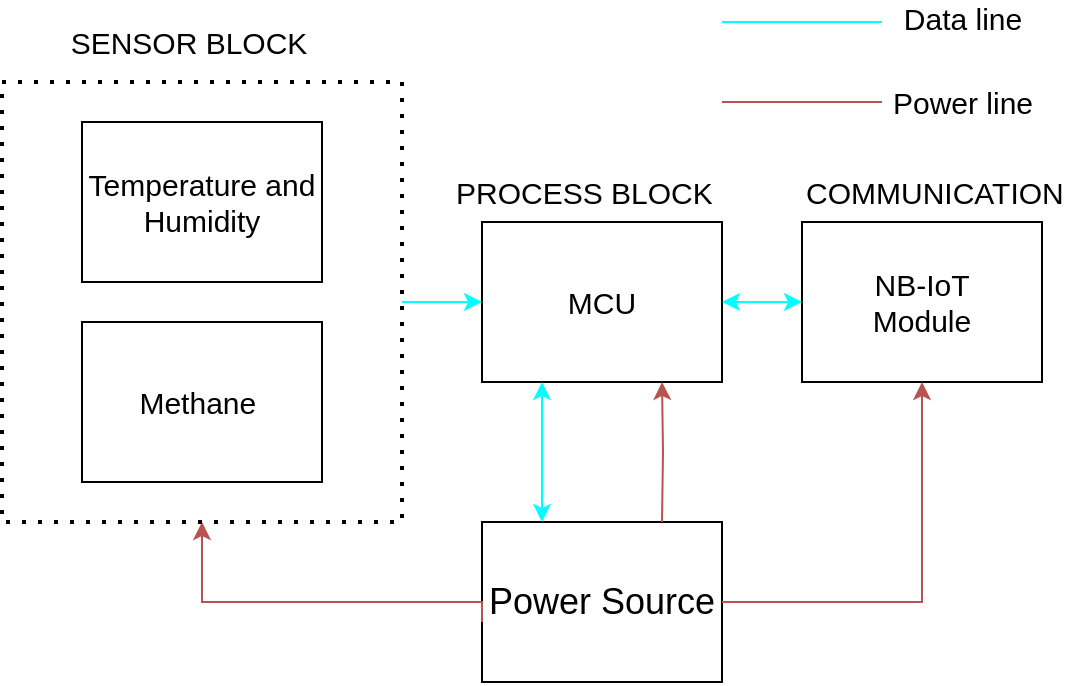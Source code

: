<mxfile version="24.6.4" type="github">
  <diagram name="Trang-1" id="wszEbrUYoofNr2Puhn1D">
    <mxGraphModel dx="868" dy="514" grid="1" gridSize="10" guides="1" tooltips="1" connect="1" arrows="1" fold="1" page="1" pageScale="1" pageWidth="827" pageHeight="1169" math="0" shadow="0">
      <root>
        <mxCell id="0" />
        <mxCell id="1" parent="0" />
        <mxCell id="eQCYtkuC7nbkRMiBcqjl-1" value="&lt;span style=&quot;font-size: 18px;&quot;&gt;Power Source&lt;/span&gt;" style="rounded=0;whiteSpace=wrap;html=1;" parent="1" vertex="1">
          <mxGeometry x="360" y="400" width="120" height="80" as="geometry" />
        </mxCell>
        <mxCell id="eQCYtkuC7nbkRMiBcqjl-5" value="" style="edgeStyle=orthogonalEdgeStyle;rounded=0;orthogonalLoop=1;jettySize=auto;html=1;fillColor=#f8cecc;gradientColor=#ea6b66;strokeColor=#b85450;exitX=0;exitY=0.5;exitDx=0;exitDy=0;" parent="1" edge="1">
          <mxGeometry relative="1" as="geometry">
            <Array as="points">
              <mxPoint x="220" y="440" />
            </Array>
            <mxPoint x="360" y="450" as="sourcePoint" />
            <mxPoint x="220" y="400" as="targetPoint" />
          </mxGeometry>
        </mxCell>
        <mxCell id="eQCYtkuC7nbkRMiBcqjl-4" value="&lt;font style=&quot;font-size: 15px;&quot;&gt;Methane&amp;nbsp;&lt;/font&gt;" style="whiteSpace=wrap;html=1;rounded=0;fontSize=11;" parent="1" vertex="1">
          <mxGeometry x="160" y="300" width="120" height="80" as="geometry" />
        </mxCell>
        <mxCell id="eQCYtkuC7nbkRMiBcqjl-6" value="&lt;font style=&quot;font-size: 15px;&quot;&gt;MCU&lt;/font&gt;" style="whiteSpace=wrap;html=1;rounded=0;fontSize=11;" parent="1" vertex="1">
          <mxGeometry x="360" y="250" width="120" height="80" as="geometry" />
        </mxCell>
        <mxCell id="eQCYtkuC7nbkRMiBcqjl-8" value="&lt;font style=&quot;font-size: 15px;&quot;&gt;NB-IoT&lt;/font&gt;&lt;div style=&quot;font-size: 15px;&quot;&gt;&lt;font style=&quot;font-size: 15px;&quot;&gt;Module&lt;/font&gt;&lt;/div&gt;" style="whiteSpace=wrap;html=1;rounded=0;" parent="1" vertex="1">
          <mxGeometry x="520" y="250" width="120" height="80" as="geometry" />
        </mxCell>
        <mxCell id="zZHvQ5DF7Thb-Ciblgxm-5" value="" style="edgeStyle=orthogonalEdgeStyle;rounded=0;orthogonalLoop=1;jettySize=auto;html=1;entryX=0.5;entryY=1;entryDx=0;entryDy=0;exitX=1;exitY=0.5;exitDx=0;exitDy=0;fillColor=#f8cecc;gradientColor=#ea6b66;strokeColor=#b85450;" parent="1" source="eQCYtkuC7nbkRMiBcqjl-1" target="eQCYtkuC7nbkRMiBcqjl-8" edge="1">
          <mxGeometry relative="1" as="geometry">
            <Array as="points" />
            <mxPoint x="344" y="470" as="sourcePoint" />
            <mxPoint x="284" y="350" as="targetPoint" />
          </mxGeometry>
        </mxCell>
        <mxCell id="zZHvQ5DF7Thb-Ciblgxm-12" value="" style="endArrow=classic;startArrow=classic;html=1;rounded=0;entryX=0;entryY=0.5;entryDx=0;entryDy=0;exitX=1;exitY=0.5;exitDx=0;exitDy=0;strokeColor=#00FFFF;" parent="1" source="eQCYtkuC7nbkRMiBcqjl-6" target="eQCYtkuC7nbkRMiBcqjl-8" edge="1">
          <mxGeometry width="50" height="50" relative="1" as="geometry">
            <mxPoint x="524" y="280" as="sourcePoint" />
            <mxPoint x="574" y="230" as="targetPoint" />
          </mxGeometry>
        </mxCell>
        <mxCell id="zZHvQ5DF7Thb-Ciblgxm-15" value="" style="endArrow=none;html=1;rounded=0;strokeColor=#00FFFF;" parent="1" edge="1">
          <mxGeometry width="50" height="50" relative="1" as="geometry">
            <mxPoint x="480" y="150" as="sourcePoint" />
            <mxPoint x="560" y="150" as="targetPoint" />
          </mxGeometry>
        </mxCell>
        <mxCell id="zZHvQ5DF7Thb-Ciblgxm-17" value="Data line" style="edgeLabel;html=1;align=center;verticalAlign=middle;resizable=0;points=[];fontSize=15;" parent="zZHvQ5DF7Thb-Ciblgxm-15" vertex="1" connectable="0">
          <mxGeometry x="0.445" y="2" relative="1" as="geometry">
            <mxPoint x="62" as="offset" />
          </mxGeometry>
        </mxCell>
        <mxCell id="zZHvQ5DF7Thb-Ciblgxm-16" value="" style="endArrow=none;html=1;rounded=0;fillColor=#f8cecc;gradientColor=#ea6b66;strokeColor=#b85450;" parent="1" edge="1">
          <mxGeometry width="50" height="50" relative="1" as="geometry">
            <mxPoint x="480" y="190" as="sourcePoint" />
            <mxPoint x="560" y="190" as="targetPoint" />
          </mxGeometry>
        </mxCell>
        <mxCell id="zZHvQ5DF7Thb-Ciblgxm-18" value="Power line" style="edgeLabel;html=1;align=center;verticalAlign=middle;resizable=0;points=[];fontSize=15;" parent="zZHvQ5DF7Thb-Ciblgxm-16" vertex="1" connectable="0">
          <mxGeometry x="0.37" y="3" relative="1" as="geometry">
            <mxPoint x="65" y="3" as="offset" />
          </mxGeometry>
        </mxCell>
        <mxCell id="pGBGi0vny768YRediHE3-10" value="&lt;font style=&quot;font-size: 15px;&quot;&gt;Temperature and Humidity&lt;/font&gt;" style="whiteSpace=wrap;html=1;rounded=0;fontSize=11;" parent="1" vertex="1">
          <mxGeometry x="160" y="200" width="120" height="80" as="geometry" />
        </mxCell>
        <mxCell id="pGBGi0vny768YRediHE3-11" value="" style="endArrow=none;dashed=1;html=1;dashPattern=1 3;strokeWidth=2;rounded=0;" parent="1" edge="1">
          <mxGeometry width="50" height="50" relative="1" as="geometry">
            <mxPoint x="120" y="180" as="sourcePoint" />
            <mxPoint x="120" y="180" as="targetPoint" />
            <Array as="points">
              <mxPoint x="320" y="180" />
              <mxPoint x="320" y="400" />
              <mxPoint x="120" y="400" />
            </Array>
          </mxGeometry>
        </mxCell>
        <mxCell id="pGBGi0vny768YRediHE3-15" value="&lt;font style=&quot;font-size: 15px;&quot;&gt;SENSOR BLOCK&lt;/font&gt;" style="edgeLabel;html=1;align=center;verticalAlign=middle;resizable=0;points=[];" parent="pGBGi0vny768YRediHE3-11" vertex="1" connectable="0">
          <mxGeometry x="-0.844" y="-1" relative="1" as="geometry">
            <mxPoint x="27" y="-21" as="offset" />
          </mxGeometry>
        </mxCell>
        <mxCell id="PwX9UiTLrBsM-v1AQ0FX-1" value="" style="endArrow=classic;html=1;rounded=0;entryX=0;entryY=0.5;entryDx=0;entryDy=0;fillColor=#dae8fc;gradientColor=#7ea6e0;strokeColor=#00FFFF;" parent="1" edge="1" target="eQCYtkuC7nbkRMiBcqjl-6">
          <mxGeometry width="50" height="50" relative="1" as="geometry">
            <mxPoint x="320" y="290" as="sourcePoint" />
            <mxPoint x="454" y="299.5" as="targetPoint" />
            <Array as="points">
              <mxPoint x="360" y="290" />
            </Array>
          </mxGeometry>
        </mxCell>
        <mxCell id="LnFdeh9nEFNBNoWjX4JL-2" value="&lt;div style=&quot;text-align: center;&quot;&gt;&lt;span style=&quot;background-color: initial; font-size: 15px;&quot;&gt;PROCESS BLOCK&lt;/span&gt;&lt;/div&gt;" style="text;whiteSpace=wrap;html=1;" vertex="1" parent="1">
          <mxGeometry x="345" y="220" width="150" height="30" as="geometry" />
        </mxCell>
        <mxCell id="LnFdeh9nEFNBNoWjX4JL-4" value="&lt;div style=&quot;text-align: center;&quot;&gt;&lt;span style=&quot;background-color: initial; font-size: 15px;&quot;&gt;COMMUNICATION&lt;/span&gt;&lt;/div&gt;" style="text;whiteSpace=wrap;html=1;" vertex="1" parent="1">
          <mxGeometry x="520" y="220" width="110" height="40" as="geometry" />
        </mxCell>
        <mxCell id="LnFdeh9nEFNBNoWjX4JL-7" value="" style="endArrow=classic;startArrow=classic;html=1;rounded=0;exitX=0.25;exitY=1;exitDx=0;exitDy=0;strokeColor=#00FFFF;" edge="1" parent="1" source="eQCYtkuC7nbkRMiBcqjl-6">
          <mxGeometry width="50" height="50" relative="1" as="geometry">
            <mxPoint x="530" y="310" as="sourcePoint" />
            <mxPoint x="390" y="400" as="targetPoint" />
          </mxGeometry>
        </mxCell>
        <mxCell id="LnFdeh9nEFNBNoWjX4JL-8" value="" style="edgeStyle=orthogonalEdgeStyle;rounded=0;orthogonalLoop=1;jettySize=auto;html=1;entryX=0.75;entryY=1;entryDx=0;entryDy=0;fillColor=#f8cecc;gradientColor=#ea6b66;strokeColor=#b85450;" edge="1" parent="1" target="eQCYtkuC7nbkRMiBcqjl-6">
          <mxGeometry relative="1" as="geometry">
            <Array as="points" />
            <mxPoint x="450" y="400" as="sourcePoint" />
            <mxPoint x="744" y="350" as="targetPoint" />
          </mxGeometry>
        </mxCell>
      </root>
    </mxGraphModel>
  </diagram>
</mxfile>
